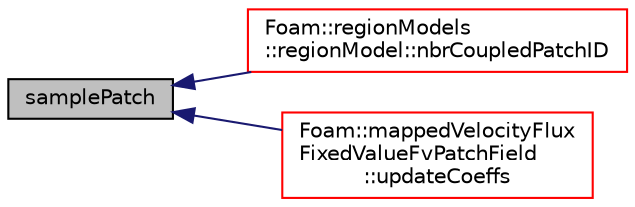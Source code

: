 digraph "samplePatch"
{
  bgcolor="transparent";
  edge [fontname="Helvetica",fontsize="10",labelfontname="Helvetica",labelfontsize="10"];
  node [fontname="Helvetica",fontsize="10",shape=record];
  rankdir="LR";
  Node2261 [label="samplePatch",height=0.2,width=0.4,color="black", fillcolor="grey75", style="filled", fontcolor="black"];
  Node2261 -> Node2262 [dir="back",color="midnightblue",fontsize="10",style="solid",fontname="Helvetica"];
  Node2262 [label="Foam::regionModels\l::regionModel::nbrCoupledPatchID",height=0.2,width=0.4,color="red",URL="$a30073.html#a311bffc7aa460305c0da6fcd3c214e18",tooltip="Return the coupled patch ID paired with coupled patch. "];
  Node2261 -> Node2267 [dir="back",color="midnightblue",fontsize="10",style="solid",fontname="Helvetica"];
  Node2267 [label="Foam::mappedVelocityFlux\lFixedValueFvPatchField\l::updateCoeffs",height=0.2,width=0.4,color="red",URL="$a22985.html#a7e24eafac629d3733181cd942d4c902f",tooltip="Update the coefficients associated with the patch field. "];
}
